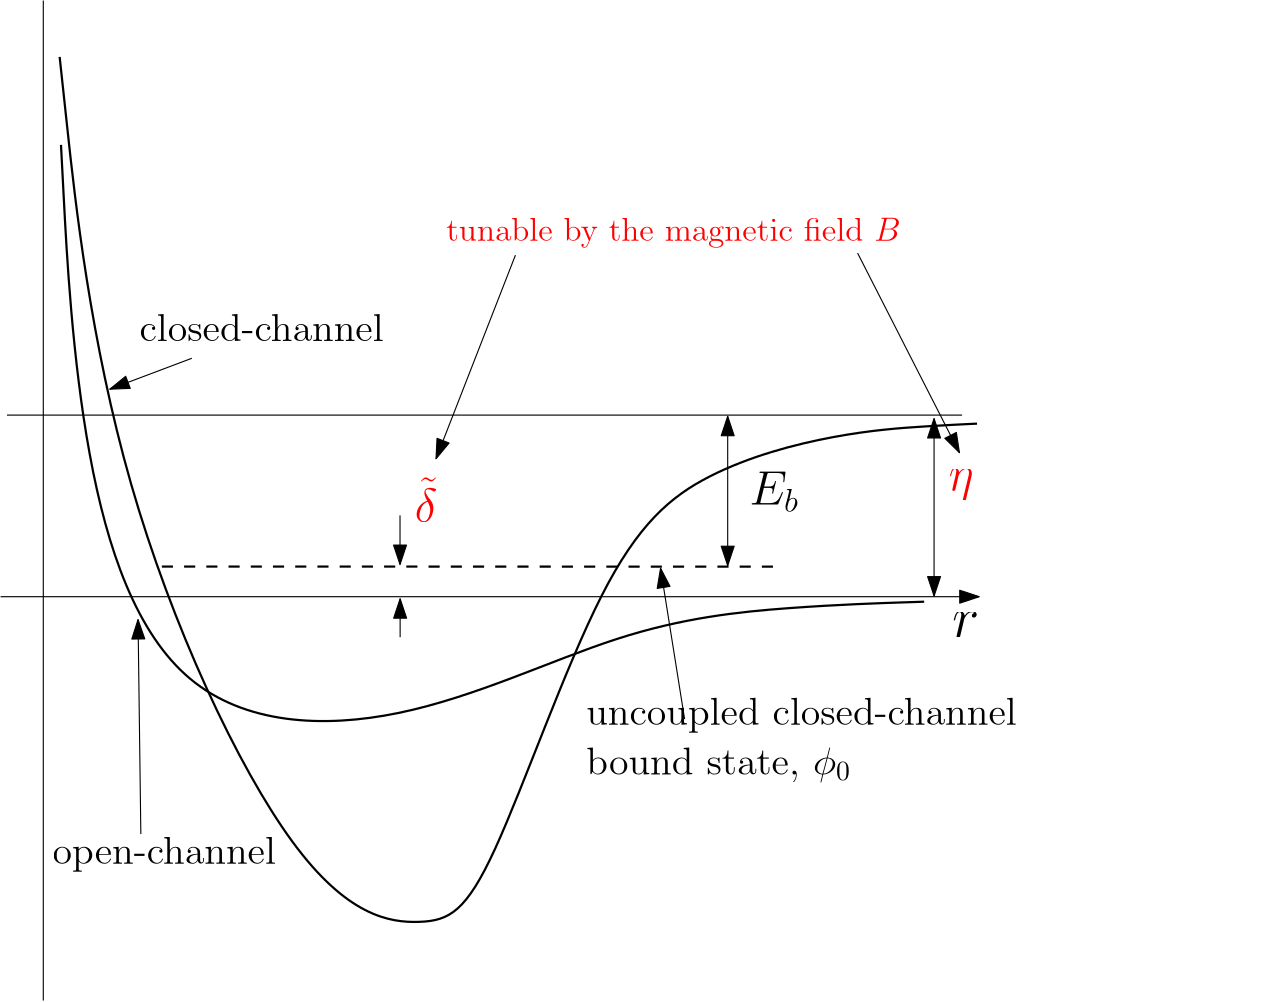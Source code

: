 <?xml version="1.0"?>
<!DOCTYPE ipe SYSTEM "ipe.dtd">
<ipe version="70005" creator="Ipe 7.0.13">
<info created="D:20111209110805" modified="D:20111209180310"/>
<ipestyle name="basic">
<symbol name="arrow/arc(spx)">
<path stroke="sym-stroke" fill="sym-stroke" pen="sym-pen">
0 0 m
-1 0.333 l
-1 -0.333 l
h
</path>
</symbol>
<symbol name="arrow/farc(spx)">
<path stroke="sym-stroke" fill="white" pen="sym-pen">
0 0 m
-1 0.333 l
-1 -0.333 l
h
</path>
</symbol>
<symbol name="mark/circle(sx)" transformations="translations">
<path fill="sym-stroke">
0.6 0 0 0.6 0 0 e
0.4 0 0 0.4 0 0 e
</path>
</symbol>
<symbol name="mark/disk(sx)" transformations="translations">
<path fill="sym-stroke">
0.6 0 0 0.6 0 0 e
</path>
</symbol>
<symbol name="mark/fdisk(sfx)" transformations="translations">
<group>
<path fill="sym-fill">
0.5 0 0 0.5 0 0 e
</path>
<path fill="sym-stroke" fillrule="eofill">
0.6 0 0 0.6 0 0 e
0.4 0 0 0.4 0 0 e
</path>
</group>
</symbol>
<symbol name="mark/box(sx)" transformations="translations">
<path fill="sym-stroke" fillrule="eofill">
-0.6 -0.6 m
0.6 -0.6 l
0.6 0.6 l
-0.6 0.6 l
h
-0.4 -0.4 m
0.4 -0.4 l
0.4 0.4 l
-0.4 0.4 l
h
</path>
</symbol>
<symbol name="mark/square(sx)" transformations="translations">
<path fill="sym-stroke">
-0.6 -0.6 m
0.6 -0.6 l
0.6 0.6 l
-0.6 0.6 l
h
</path>
</symbol>
<symbol name="mark/fsquare(sfx)" transformations="translations">
<group>
<path fill="sym-fill">
-0.5 -0.5 m
0.5 -0.5 l
0.5 0.5 l
-0.5 0.5 l
h
</path>
<path fill="sym-stroke" fillrule="eofill">
-0.6 -0.6 m
0.6 -0.6 l
0.6 0.6 l
-0.6 0.6 l
h
-0.4 -0.4 m
0.4 -0.4 l
0.4 0.4 l
-0.4 0.4 l
h
</path>
</group>
</symbol>
<symbol name="mark/cross(sx)" transformations="translations">
<group>
<path fill="sym-stroke">
-0.43 -0.57 m
0.57 0.43 l
0.43 0.57 l
-0.57 -0.43 l
h
</path>
<path fill="sym-stroke">
-0.43 0.57 m
0.57 -0.43 l
0.43 -0.57 l
-0.57 0.43 l
h
</path>
</group>
</symbol>
<symbol name="arrow/fnormal(spx)">
<path stroke="sym-stroke" fill="white" pen="sym-pen">
0 0 m
-1 0.333 l
-1 -0.333 l
h
</path>
</symbol>
<symbol name="arrow/pointed(spx)">
<path stroke="sym-stroke" fill="sym-stroke" pen="sym-pen">
0 0 m
-1 0.333 l
-0.8 0 l
-1 -0.333 l
h
</path>
</symbol>
<symbol name="arrow/fpointed(spx)">
<path stroke="sym-stroke" fill="white" pen="sym-pen">
0 0 m
-1 0.333 l
-0.8 0 l
-1 -0.333 l
h
</path>
</symbol>
<symbol name="arrow/linear(spx)">
<path stroke="sym-stroke" pen="sym-pen">
-1 0.333 m
0 0 l
-1 -0.333 l
</path>
</symbol>
<symbol name="arrow/fdouble(spx)">
<path stroke="sym-stroke" fill="white" pen="sym-pen">
0 0 m
-1 0.333 l
-1 -0.333 l
h
-1 0 m
-2 0.333 l
-2 -0.333 l
h
</path>
</symbol>
<symbol name="arrow/double(spx)">
<path stroke="sym-stroke" fill="sym-stroke" pen="sym-pen">
0 0 m
-1 0.333 l
-1 -0.333 l
h
-1 0 m
-2 0.333 l
-2 -0.333 l
h
</path>
</symbol>
<pen name="heavier" value="0.8"/>
<pen name="fat" value="1.2"/>
<pen name="ultrafat" value="2"/>
<symbolsize name="large" value="5"/>
<symbolsize name="small" value="2"/>
<symbolsize name="tiny" value="1.1"/>
<arrowsize name="large" value="10"/>
<arrowsize name="small" value="5"/>
<arrowsize name="tiny" value="3"/>
<color name="red" value="1 0 0"/>
<color name="green" value="0 1 0"/>
<color name="blue" value="0 0 1"/>
<color name="yellow" value="1 1 0"/>
<color name="orange" value="1 0.647 0"/>
<color name="gold" value="1 0.843 0"/>
<color name="purple" value="0.627 0.125 0.941"/>
<color name="gray" value="0.745"/>
<color name="brown" value="0.647 0.165 0.165"/>
<color name="navy" value="0 0 0.502"/>
<color name="pink" value="1 0.753 0.796"/>
<color name="seagreen" value="0.18 0.545 0.341"/>
<color name="turquoise" value="0.251 0.878 0.816"/>
<color name="violet" value="0.933 0.51 0.933"/>
<color name="darkblue" value="0 0 0.545"/>
<color name="darkcyan" value="0 0.545 0.545"/>
<color name="darkgray" value="0.663"/>
<color name="darkgreen" value="0 0.392 0"/>
<color name="darkmagenta" value="0.545 0 0.545"/>
<color name="darkorange" value="1 0.549 0"/>
<color name="darkred" value="0.545 0 0"/>
<color name="lightblue" value="0.678 0.847 0.902"/>
<color name="lightcyan" value="0.878 1 1"/>
<color name="lightgray" value="0.827"/>
<color name="lightgreen" value="0.565 0.933 0.565"/>
<color name="lightyellow" value="1 1 0.878"/>
<dashstyle name="dashed" value="[4] 0"/>
<dashstyle name="dotted" value="[1 3] 0"/>
<dashstyle name="dash dotted" value="[4 2 1 2] 0"/>
<dashstyle name="dash dot dotted" value="[4 2 1 2 1 2] 0"/>
<textsize name="large" value="\large"/>
<textsize name="Large" value="\Large"/>
<textsize name="LARGE" value="\LARGE"/>
<textsize name="huge" value="\huge"/>
<textsize name="Huge" value="\Huge"/>
<textsize name="small" value="\small"/>
<textsize name="footnote" value="\footnotesize"/>
<textsize name="tiny" value="\tiny"/>
<textstyle name="center" begin="\begin{center}" end="\end{center}"/>
<textstyle name="itemize" begin="\begin{itemize}" end="\end{itemize}"/>
<textstyle name="item" begin="\begin{itemize}\item{}" end="\end{itemize}"/>
<gridsize name="4 pts" value="4"/>
<gridsize name="8 pts (~3 mm)" value="8"/>
<gridsize name="16 pts (~6 mm)" value="16"/>
<gridsize name="32 pts (~12 mm)" value="32"/>
<gridsize name="10 pts (~3.5 mm)" value="10"/>
<gridsize name="20 pts (~7 mm)" value="20"/>
<gridsize name="14 pts (~5 mm)" value="14"/>
<gridsize name="28 pts (~10 mm)" value="28"/>
<gridsize name="56 pts (~20 mm)" value="56"/>
<anglesize name="90 deg" value="90"/>
<anglesize name="60 deg" value="60"/>
<anglesize name="45 deg" value="45"/>
<anglesize name="30 deg" value="30"/>
<anglesize name="22.5 deg" value="22.5"/>
<tiling name="falling" angle="-60" step="4" width="1"/>
<tiling name="rising" angle="30" step="4" width="1"/>
</ipestyle>
<page>
<layer name="alpha"/>
<view layers="alpha" active="alpha"/>
<path layer="alpha" stroke="black" arrow="normal/normal">
111.962 383.538 m
464.269 383.538 l
</path>
<path stroke="black">
127.346 598.154 m
127.346 238.154 l
</path>
<path stroke="black">
114.269 448.923 m
458.115 448.923 l
</path>
<path stroke="black" pen="heavier">
133.234 577.864 m
149.802 424.018
221.192 271.231
267.346 263.538
285.808 273.538
329.654 399.692
365.038 429.692
414.269 442.769
447.346 445.077
463.5 445.846 s
</path>
<path matrix="1 0 0 1 -8.07987 23.1623" stroke="black" dash="dashed" pen="heavier">
178.115 371.231 m
401.203 371.203 l
</path>
<path matrix="1 0 0 1 -0.807987 11.5812" stroke="black" rarrow="normal/normal">
256.577 383.538 m
256.577 401.231 l
</path>
<path matrix="1 0 0 1 0 11.5812" stroke="black" rarrow="normal/normal">
255.808 371.231 m
255.808 357.385 l
</path>
<text matrix="1 0 0 1 0 11.5812" transformations="translations" pos="261.044 399.166" stroke="black" type="label" width="8.111" height="15.837" depth="0" valign="baseline" size="LARGE">\color{red}$\tilde{\delta}$</text>
<path stroke="black" arrow="normal/normal" rarrow="normal/normal">
448.027 447.686 m
448.027 383.781 l
</path>
<text matrix="1 0 0 1 -3 8" transformations="translations" pos="456.311 413.959" stroke="black" type="label" width="8.934" height="7.41" depth="3.35" valign="baseline" size="LARGE">\color{red}$\eta$</text>
<text transformations="translations" pos="454.53 369.048" stroke="black" type="label" width="9.679" height="8.896" depth="0" valign="baseline" size="huge">$r$</text>
<path matrix="1 0 0 0.695804 0 136.432" stroke="black" arrow="normal/normal" rarrow="normal/normal">
373.731 448.5 m
373.731 371.203 l
</path>
<text transformations="translations" pos="381.542 416.719" stroke="black" type="label" width="17.953" height="11.766" depth="2.58" valign="baseline" size="LARGE">$E_b$</text>
<path matrix="0.0528708 0 0 1.62014 142.193 -245.715" stroke="black" rarrow="normal/normal">
364.305 383.323 m
383.427 335.651 l
</path>
<text matrix="1.01756 0 0 1.04835 -227.696 -53.7917" transformations="translations" pos="352.185 325.417" stroke="black" type="label" width="80.381" height="9.962" depth="2.79" valign="baseline" size="Large">open-channel</text>
<path matrix="-2.2393 0 0 0.558709 904.949 206.915" stroke="black" rarrow="normal/normal">
336.564 449.847 m
323.367 469.777 l
</path>
<text matrix="1 0 0 1 -142.533 -0.393738" transformations="translations" pos="304.514 475.972" stroke="black" type="label" width="87.873" height="9.963" depth="0" valign="baseline" size="Large">closed-channel</text>
<path stroke="black" rarrow="normal/normal">
349.558 393.805 m
358.22 339.469 l
</path>
<text transformations="translations" pos="322.784 329.626" stroke="black" type="minipage" width="250.41" height="17.825" depth="12.86" valign="baseline" size="Large">uncoupled closed-channel \\ bound state, $\phi_0$</text>
<path stroke="black" pen="heavier">
133.716 546.204 m
139.773 430.808
171.575 339.643
255.774 334.191
337.248 373.868
398.126 380.228
444.466 381.742 s
</path>
<text matrix="1 0 0 1 -34.4603 -26.3951" transformations="translations" pos="306.852 538.032" stroke="black" type="label" width="163.625" height="8.307" depth="2.32" valign="baseline" size="large">\color{red}tunable by the magnetic field $B$</text>
<path stroke="black" rarrow="normal/normal">
268.726 433.185 m
297.32 506.504 l
</path>
<path stroke="black" rarrow="normal/normal">
457.157 435.384 m
420.497 507.238 l
</path>
</page>
</ipe>
